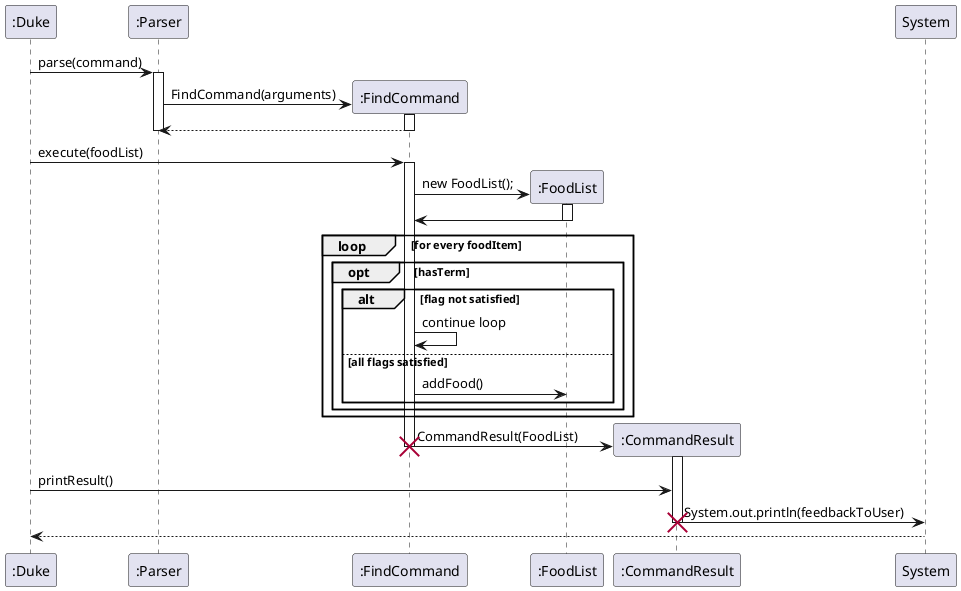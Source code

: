 @startuml

":Duke" -> ":Parser": parse(command)
activate ":Parser"

create ":FindCommand"
":FindCommand" <- ":Parser" : FindCommand(arguments)
activate ":FindCommand"
":FindCommand" --> ":Parser"
deactivate ":FindCommand"
deactivate ":Parser"

":Duke" -> ":FindCommand" : execute(foodList)
activate ":FindCommand"

create ":FoodList" as Result
":FindCommand" -> Result: new FoodList();
activate Result
Result -> ":FindCommand"
deactivate Result

loop for every foodItem
    opt hasTerm
        alt flag not satisfied
             ":FindCommand" -> ":FindCommand": continue loop
        else all flags satisfied
            ":FindCommand" -> Result: addFood()
        end
    end
end


create ":CommandResult"
":FindCommand" -> ":CommandResult" : CommandResult(FoodList)
activate ":CommandResult"
deactivate ":FindCommand"
destroy ":FindCommand"

":Duke" -> ":CommandResult": printResult()
":CommandResult"->System: System.out.println(feedbackToUser)
deactivate ":CommandResult"
destroy ":CommandResult"

System --> ":Duke"
@enduml